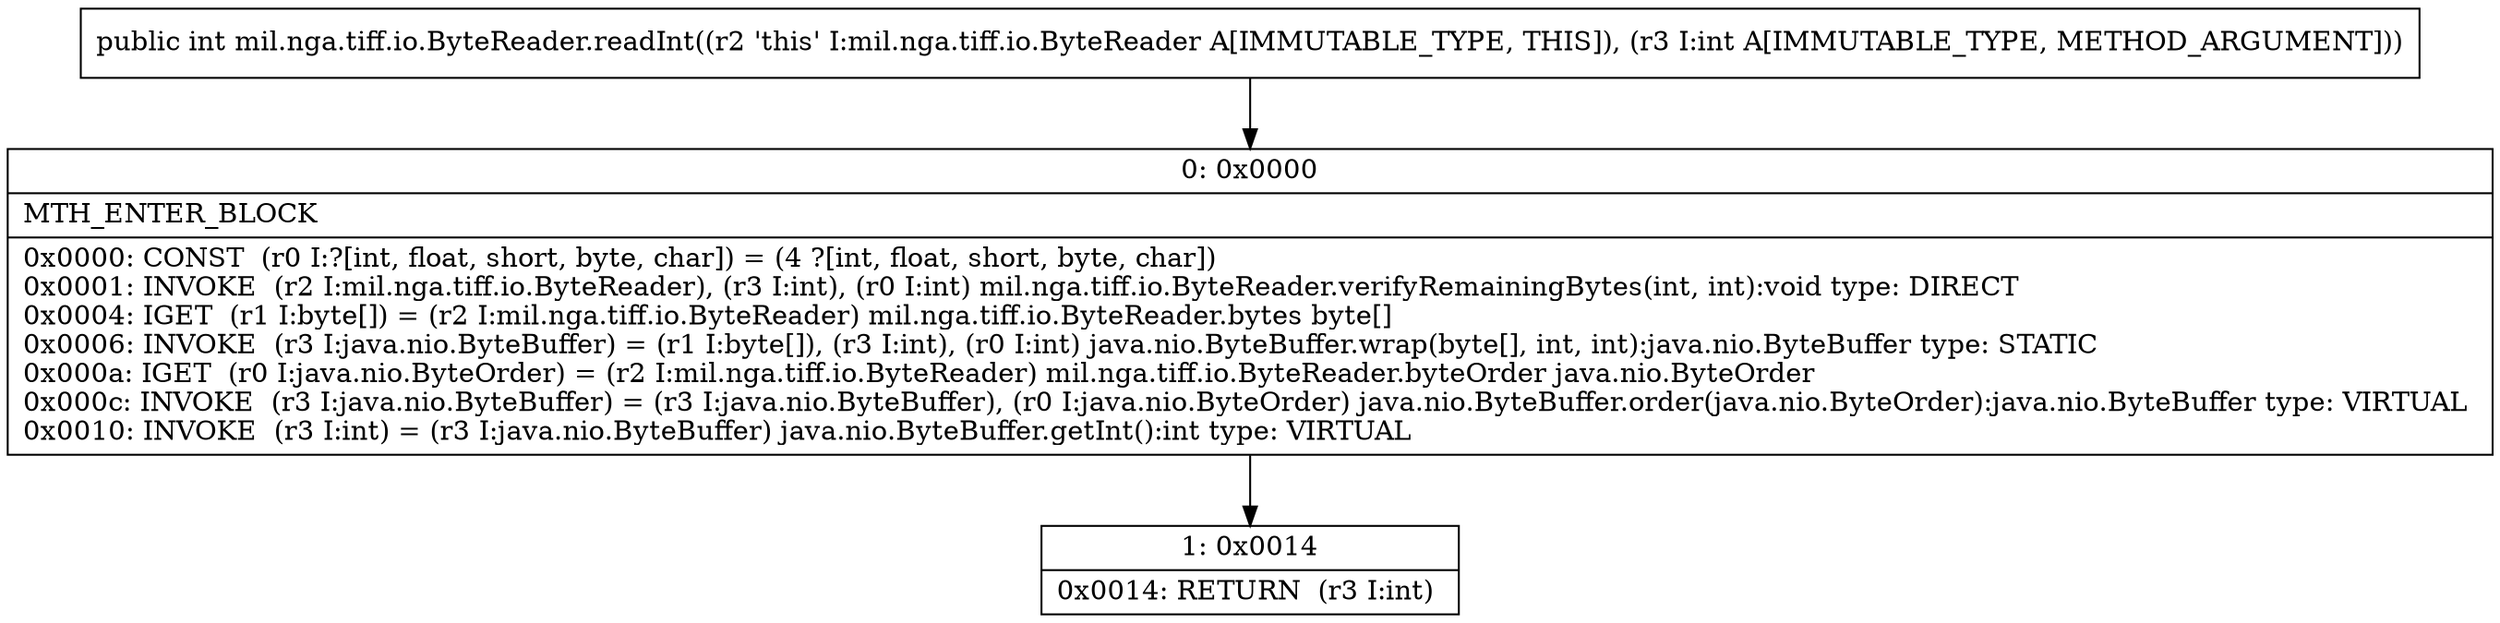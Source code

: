 digraph "CFG formil.nga.tiff.io.ByteReader.readInt(I)I" {
Node_0 [shape=record,label="{0\:\ 0x0000|MTH_ENTER_BLOCK\l|0x0000: CONST  (r0 I:?[int, float, short, byte, char]) = (4 ?[int, float, short, byte, char]) \l0x0001: INVOKE  (r2 I:mil.nga.tiff.io.ByteReader), (r3 I:int), (r0 I:int) mil.nga.tiff.io.ByteReader.verifyRemainingBytes(int, int):void type: DIRECT \l0x0004: IGET  (r1 I:byte[]) = (r2 I:mil.nga.tiff.io.ByteReader) mil.nga.tiff.io.ByteReader.bytes byte[] \l0x0006: INVOKE  (r3 I:java.nio.ByteBuffer) = (r1 I:byte[]), (r3 I:int), (r0 I:int) java.nio.ByteBuffer.wrap(byte[], int, int):java.nio.ByteBuffer type: STATIC \l0x000a: IGET  (r0 I:java.nio.ByteOrder) = (r2 I:mil.nga.tiff.io.ByteReader) mil.nga.tiff.io.ByteReader.byteOrder java.nio.ByteOrder \l0x000c: INVOKE  (r3 I:java.nio.ByteBuffer) = (r3 I:java.nio.ByteBuffer), (r0 I:java.nio.ByteOrder) java.nio.ByteBuffer.order(java.nio.ByteOrder):java.nio.ByteBuffer type: VIRTUAL \l0x0010: INVOKE  (r3 I:int) = (r3 I:java.nio.ByteBuffer) java.nio.ByteBuffer.getInt():int type: VIRTUAL \l}"];
Node_1 [shape=record,label="{1\:\ 0x0014|0x0014: RETURN  (r3 I:int) \l}"];
MethodNode[shape=record,label="{public int mil.nga.tiff.io.ByteReader.readInt((r2 'this' I:mil.nga.tiff.io.ByteReader A[IMMUTABLE_TYPE, THIS]), (r3 I:int A[IMMUTABLE_TYPE, METHOD_ARGUMENT])) }"];
MethodNode -> Node_0;
Node_0 -> Node_1;
}

